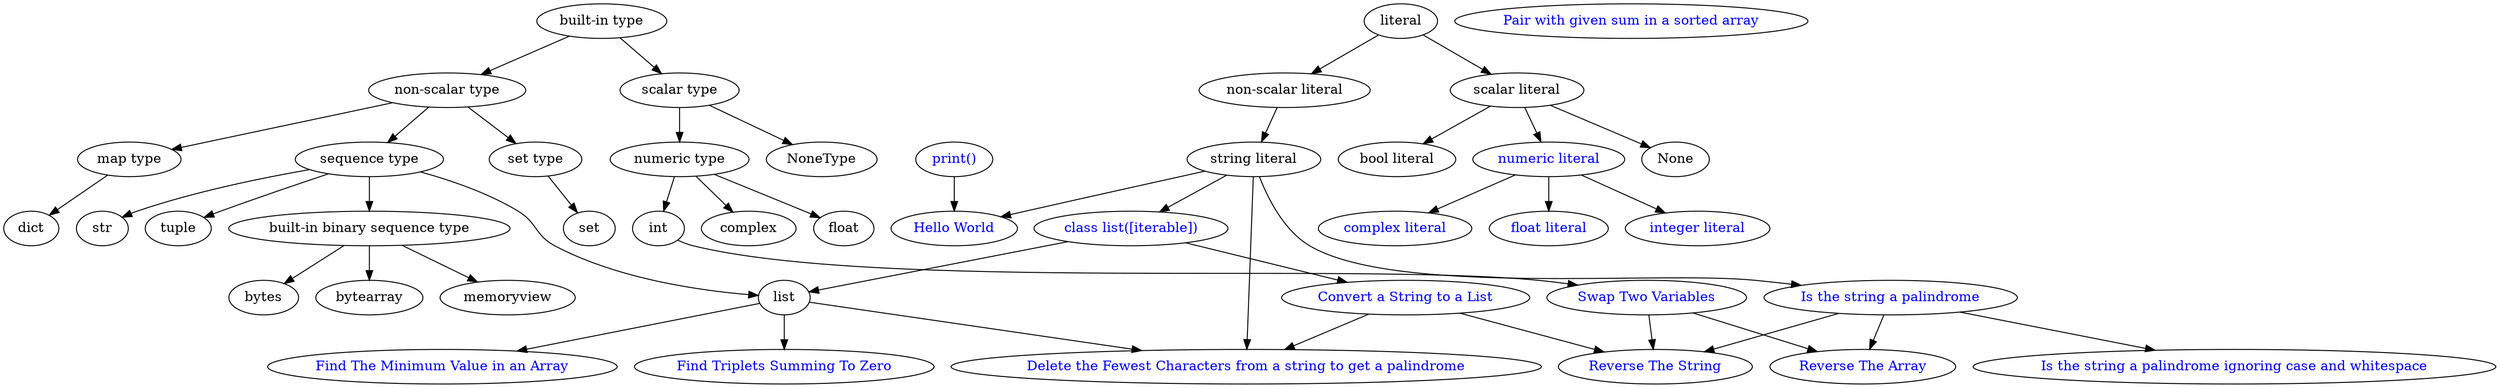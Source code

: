 strict digraph {
#    bool [label="bool"]
#    binary_integer_literal [label="binary integer literal" href="https://docs.python.org/3/reference/lexical_analysis.html#:~:text=bininteger%20%20%20%3A%3A%3D%20%220%22%20(%22b%22%20%7C%20%22B%22)%20(%5B%22_%22%5D%20bindigit)%2B" target="_blank" fontcolor="blue"]
    builtin_binary_sequence_type [label="built-in binary sequence type"]
    builtin_class_list_constructor [label="class list([iterable])" href="https://docs.python.org/3/library/stdtypes.html#list" target="_blank" fontcolor="blue"]
    builtin_function_print [label="print()" href="https://docs.python.org/3/library/stdtypes.html#list" target="_blank" fontcolor="blue"]
    builtin_literal [label="literal"]
    builtin_map_type [label="map type"]
    builtin_nonscalar_literal [label="non-scalar literal"]
    builtin_nonscalar_literal_string [label="string literal"]
    builtin_nonscalar_type [label="non-scalar type"]
    builtin_scalar_literal [label="scalar literal"]
    builtin_scalar_literal_bool [label="bool literal"]
    builtin_scalar_literal_numeric [label="numeric literal" href="https://docs.python.org/3/reference/lexical_analysis.html#numeric-literals" target="_blank" fontcolor="blue"]
    builtin_scalar_literal_numeric_complex [label="complex literal" href="https://docs.python.org/3/reference/lexical_analysis.html#imaginary-literals" target="_blank" fontcolor="blue"]
    builtin_scalar_literal_numeric_float [label="float literal" href="https://docs.python.org/3/reference/lexical_analysis.html#floating-point-literals" target="_blank" fontcolor="blue"]
    builtin_scalar_literal_numeric_int [label="integer literal" href="https://docs.python.org/3/reference/lexical_analysis.html#integer-literals" target="_blank" fontcolor="blue"]
    builtin_scalar_literal_None [label="None"]
    builtin_scalar_type [label="scalar type"]
    builtin_scalar_numeric_type [label="numeric type"]
    builtin_sequence_type [label="sequence type"]
    builtin_set_type [label="set type"]
    builtin_type [label="built-in type"]
    ConvertStringToList [label="Convert a String to a List" href="https://docs.python.org/3/reference/lexical_analysis.html#numeric-literals" target="_blank" fontcolor="blue"]
    complex [label="complex"]
#    decimal_integer_literal [label="decimal integer literal" href="https://docs.python.org/3/reference/lexical_analysis.html#:~:text=decinteger%20%20%20%3A%3A%3D%20nonzerodigit%20(%5B%22_%22%5D%20digit)*%20%7C%20%220%22%2B%20(%5B%22_%22%5D%20%220%22)*" target="_blank" fontcolor="blue"]
    DeleteFewestCharactersFromStringToGetPalindrome [label="Delete the Fewest Characters from a string to get a palindrome" href="./dsa/DeleteFewestCharactersFromStringToGetPalindrome" target="_blank" fontcolor="blue"]
    float [label="float"]
    FindTheMinimum [label="Find The Minimum Value in an Array" href="./dsa/FindTheMinimum/problem.html" target="_blank" fontcolor="blue"]
    FindTripletsSummingToZero [label="Find Triplets Summing To Zero" href="./dsa/FindTripletsSummingToZero/problem.html" target="_blank" fontcolor="blue"]
    hello_world [label="Hello World" href="HelloWorld/problem.html" target="_blank" fontcolor="blue"]
#    hexadecimal_integer_literal [label="hexadecimal integer literal" href="https://docs.python.org/3/reference/lexical_analysis.html#:~:text=hexinteger%20%20%20%3A%3A%3D%20%220%22%20(%22x%22%20%7C%20%22X%22)%20(%5B%22_%22%5D%20hexdigit)%2B" target="_blank" fontcolor="blue"]
    int [label="int"]
    IsTheStringAPalindrome [label="Is the string a palindrome" href="./dsa/IsTheStringAPalindrome/problem.html" target="_blank" fontcolor="blue"]
    IsTheStringAPalindromeIgnoringCaseAndWhiteSpace [label="Is the string a palindrome ignoring case and whitespace" href="./dsa/IsTheStringAPalindromeIgnoringCaseAndWhiteSpace/problem.html" target="_blank" fontcolor="blue"]
    NoneType [label="NoneType"]
#    octal_integer_literal [label="octal integer literal" href="https://docs.python.org/3/reference/lexical_analysis.html#:~:text=octinteger%20%20%20%3A%3A%3D%20%220%22%20(%22o%22%20%7C%20%22O%22)%20(%5B%22_%22%5D%20octdigit)%2B" target="_blank" fontcolor="blue"]
    PairWithGivenSumInASortedArray [label="Pair with given sum in a sorted array" href="./dsa/PairWithGivenSumInASortedArray/problem.html" target="_blank" fontcolor="blue"]
    ReverseTheArray [label="Reverse The Array" href="./dsa/ReverseTheArray/problem.html" target="_blank" fontcolor="blue"]
    ReverseTheString [label="Reverse The String" href="./dsa/ReverseTheString/problem.html" target="_blank" fontcolor="blue"]
    SwapTwoVariables [label="Swap Two Variables" href="./dsa/SwapTwoVariables/problem.html" target="_blank" fontcolor="blue"]

    builtin_binary_sequence_type -> bytes
    builtin_binary_sequence_type -> bytearray
    builtin_binary_sequence_type -> memoryview
    builtin_class_list_constructor -> list
    builtin_class_list_constructor -> ConvertStringToList
    builtin_function_print -> hello_world
    builtin_literal -> builtin_nonscalar_literal
    builtin_literal -> builtin_scalar_literal
    builtin_map_type -> dict
    builtin_nonscalar_type -> builtin_sequence_type
    builtin_nonscalar_type -> builtin_sequence_type
    builtin_nonscalar_type -> builtin_set_type
    builtin_nonscalar_type -> builtin_map_type
    builtin_nonscalar_literal -> builtin_nonscalar_literal_string
    builtin_nonscalar_literal_string -> builtin_class_list_constructor
    builtin_nonscalar_literal_string -> DeleteFewestCharactersFromStringToGetPalindrome
    builtin_nonscalar_literal_string -> hello_world
    builtin_nonscalar_literal_string -> IsTheStringAPalindrome
    builtin_scalar_literal -> builtin_scalar_literal_bool
    builtin_scalar_literal -> builtin_scalar_literal_numeric
    builtin_scalar_literal -> builtin_scalar_literal_None
    builtin_scalar_literal_numeric -> builtin_scalar_literal_numeric_complex
    builtin_scalar_literal_numeric -> builtin_scalar_literal_numeric_float
    builtin_scalar_literal_numeric -> builtin_scalar_literal_numeric_int
#    builtin_scalar_literal_numeric_int -> binary_integer_literal
#    builtin_scalar_literal_numeric_int -> decimal_integer_literal
#    builtin_scalar_literal_numeric_int -> hexadecimal_integer_literal
#    builtin_scalar_literal_numeric_int -> octal_integer_literal
    builtin_scalar_numeric_type -> complex
    builtin_scalar_numeric_type -> float
    builtin_scalar_numeric_type -> int
#    builtin_scalar_type -> bool
    builtin_scalar_type -> builtin_scalar_numeric_type
    builtin_scalar_type -> NoneType
    builtin_sequence_type -> list
#    builtin_sequence_type -> range
    builtin_sequence_type -> str
    builtin_sequence_type -> tuple
    builtin_sequence_type -> builtin_binary_sequence_type
    builtin_set_type -> set
#    builtin_set_type -> frozenset
    builtin_type -> builtin_scalar_type
    builtin_type -> builtin_nonscalar_type
    ConvertStringToList -> DeleteFewestCharactersFromStringToGetPalindrome
    ConvertStringToList -> ReverseTheString
    int -> SwapTwoVariables
    IsTheStringAPalindrome -> ReverseTheArray
    IsTheStringAPalindrome -> ReverseTheString
    IsTheStringAPalindrome -> IsTheStringAPalindromeIgnoringCaseAndWhiteSpace
    list -> DeleteFewestCharactersFromStringToGetPalindrome
    list -> FindTheMinimum
    list -> FindTripletsSummingToZero
    SwapTwoVariables -> ReverseTheArray
    SwapTwoVariables -> ReverseTheString
}